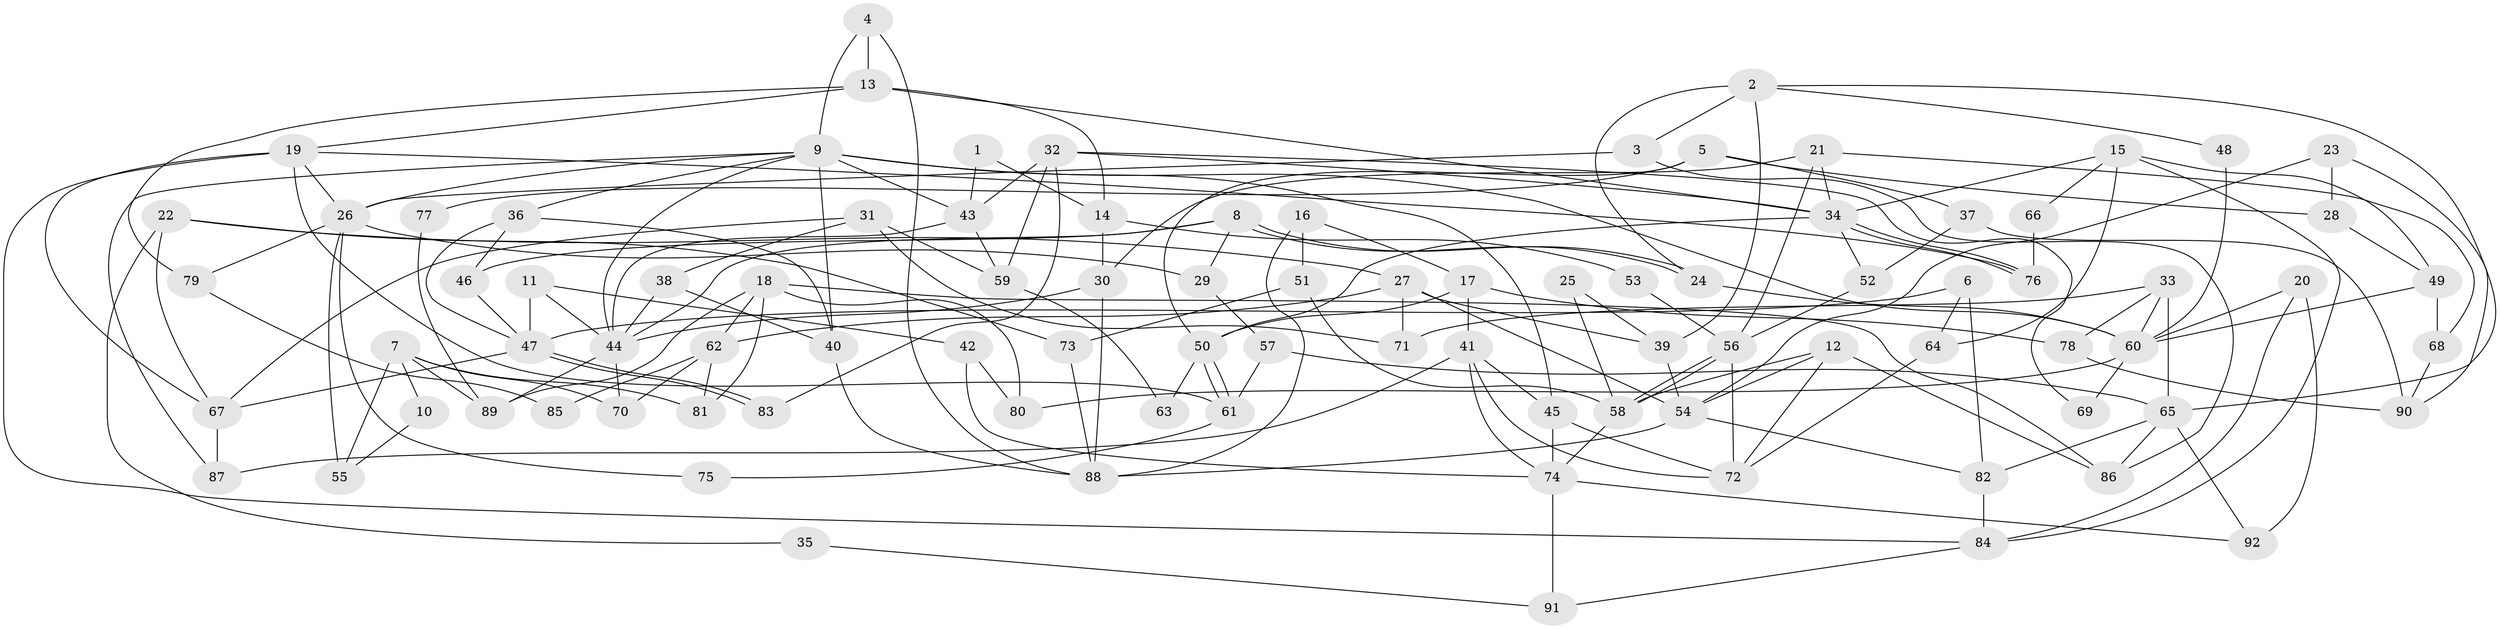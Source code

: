 // Generated by graph-tools (version 1.1) at 2025/02/03/09/25 03:02:14]
// undirected, 92 vertices, 184 edges
graph export_dot {
graph [start="1"]
  node [color=gray90,style=filled];
  1;
  2;
  3;
  4;
  5;
  6;
  7;
  8;
  9;
  10;
  11;
  12;
  13;
  14;
  15;
  16;
  17;
  18;
  19;
  20;
  21;
  22;
  23;
  24;
  25;
  26;
  27;
  28;
  29;
  30;
  31;
  32;
  33;
  34;
  35;
  36;
  37;
  38;
  39;
  40;
  41;
  42;
  43;
  44;
  45;
  46;
  47;
  48;
  49;
  50;
  51;
  52;
  53;
  54;
  55;
  56;
  57;
  58;
  59;
  60;
  61;
  62;
  63;
  64;
  65;
  66;
  67;
  68;
  69;
  70;
  71;
  72;
  73;
  74;
  75;
  76;
  77;
  78;
  79;
  80;
  81;
  82;
  83;
  84;
  85;
  86;
  87;
  88;
  89;
  90;
  91;
  92;
  1 -- 14;
  1 -- 43;
  2 -- 65;
  2 -- 24;
  2 -- 3;
  2 -- 39;
  2 -- 48;
  3 -- 86;
  3 -- 26;
  4 -- 9;
  4 -- 13;
  4 -- 88;
  5 -- 28;
  5 -- 50;
  5 -- 37;
  5 -- 77;
  6 -- 47;
  6 -- 82;
  6 -- 64;
  7 -- 89;
  7 -- 70;
  7 -- 10;
  7 -- 55;
  7 -- 81;
  8 -- 44;
  8 -- 24;
  8 -- 24;
  8 -- 29;
  8 -- 46;
  9 -- 40;
  9 -- 45;
  9 -- 26;
  9 -- 36;
  9 -- 43;
  9 -- 44;
  9 -- 60;
  9 -- 87;
  10 -- 55;
  11 -- 44;
  11 -- 47;
  11 -- 42;
  12 -- 58;
  12 -- 72;
  12 -- 54;
  12 -- 86;
  13 -- 19;
  13 -- 34;
  13 -- 14;
  13 -- 79;
  14 -- 30;
  14 -- 53;
  15 -- 84;
  15 -- 34;
  15 -- 49;
  15 -- 64;
  15 -- 66;
  16 -- 88;
  16 -- 17;
  16 -- 51;
  17 -- 50;
  17 -- 41;
  17 -- 78;
  18 -- 80;
  18 -- 86;
  18 -- 62;
  18 -- 81;
  18 -- 89;
  19 -- 26;
  19 -- 67;
  19 -- 61;
  19 -- 76;
  19 -- 84;
  20 -- 60;
  20 -- 92;
  20 -- 84;
  21 -- 30;
  21 -- 56;
  21 -- 34;
  21 -- 68;
  22 -- 27;
  22 -- 67;
  22 -- 35;
  22 -- 73;
  23 -- 54;
  23 -- 90;
  23 -- 28;
  24 -- 60;
  25 -- 39;
  25 -- 58;
  26 -- 29;
  26 -- 55;
  26 -- 75;
  26 -- 79;
  27 -- 54;
  27 -- 62;
  27 -- 39;
  27 -- 71;
  28 -- 49;
  29 -- 57;
  30 -- 88;
  30 -- 44;
  31 -- 71;
  31 -- 38;
  31 -- 59;
  31 -- 67;
  32 -- 34;
  32 -- 43;
  32 -- 59;
  32 -- 69;
  32 -- 83;
  33 -- 78;
  33 -- 65;
  33 -- 60;
  33 -- 71;
  34 -- 76;
  34 -- 76;
  34 -- 50;
  34 -- 52;
  35 -- 91;
  36 -- 47;
  36 -- 40;
  36 -- 46;
  37 -- 52;
  37 -- 90;
  38 -- 40;
  38 -- 44;
  39 -- 54;
  40 -- 88;
  41 -- 74;
  41 -- 87;
  41 -- 45;
  41 -- 72;
  42 -- 74;
  42 -- 80;
  43 -- 59;
  43 -- 44;
  44 -- 70;
  44 -- 89;
  45 -- 72;
  45 -- 74;
  46 -- 47;
  47 -- 83;
  47 -- 83;
  47 -- 67;
  48 -- 60;
  49 -- 60;
  49 -- 68;
  50 -- 61;
  50 -- 61;
  50 -- 63;
  51 -- 73;
  51 -- 58;
  52 -- 56;
  53 -- 56;
  54 -- 82;
  54 -- 88;
  56 -- 58;
  56 -- 58;
  56 -- 72;
  57 -- 61;
  57 -- 65;
  58 -- 74;
  59 -- 63;
  60 -- 69;
  60 -- 80;
  61 -- 75;
  62 -- 81;
  62 -- 70;
  62 -- 85;
  64 -- 72;
  65 -- 82;
  65 -- 86;
  65 -- 92;
  66 -- 76;
  67 -- 87;
  68 -- 90;
  73 -- 88;
  74 -- 91;
  74 -- 92;
  77 -- 89;
  78 -- 90;
  79 -- 85;
  82 -- 84;
  84 -- 91;
}
